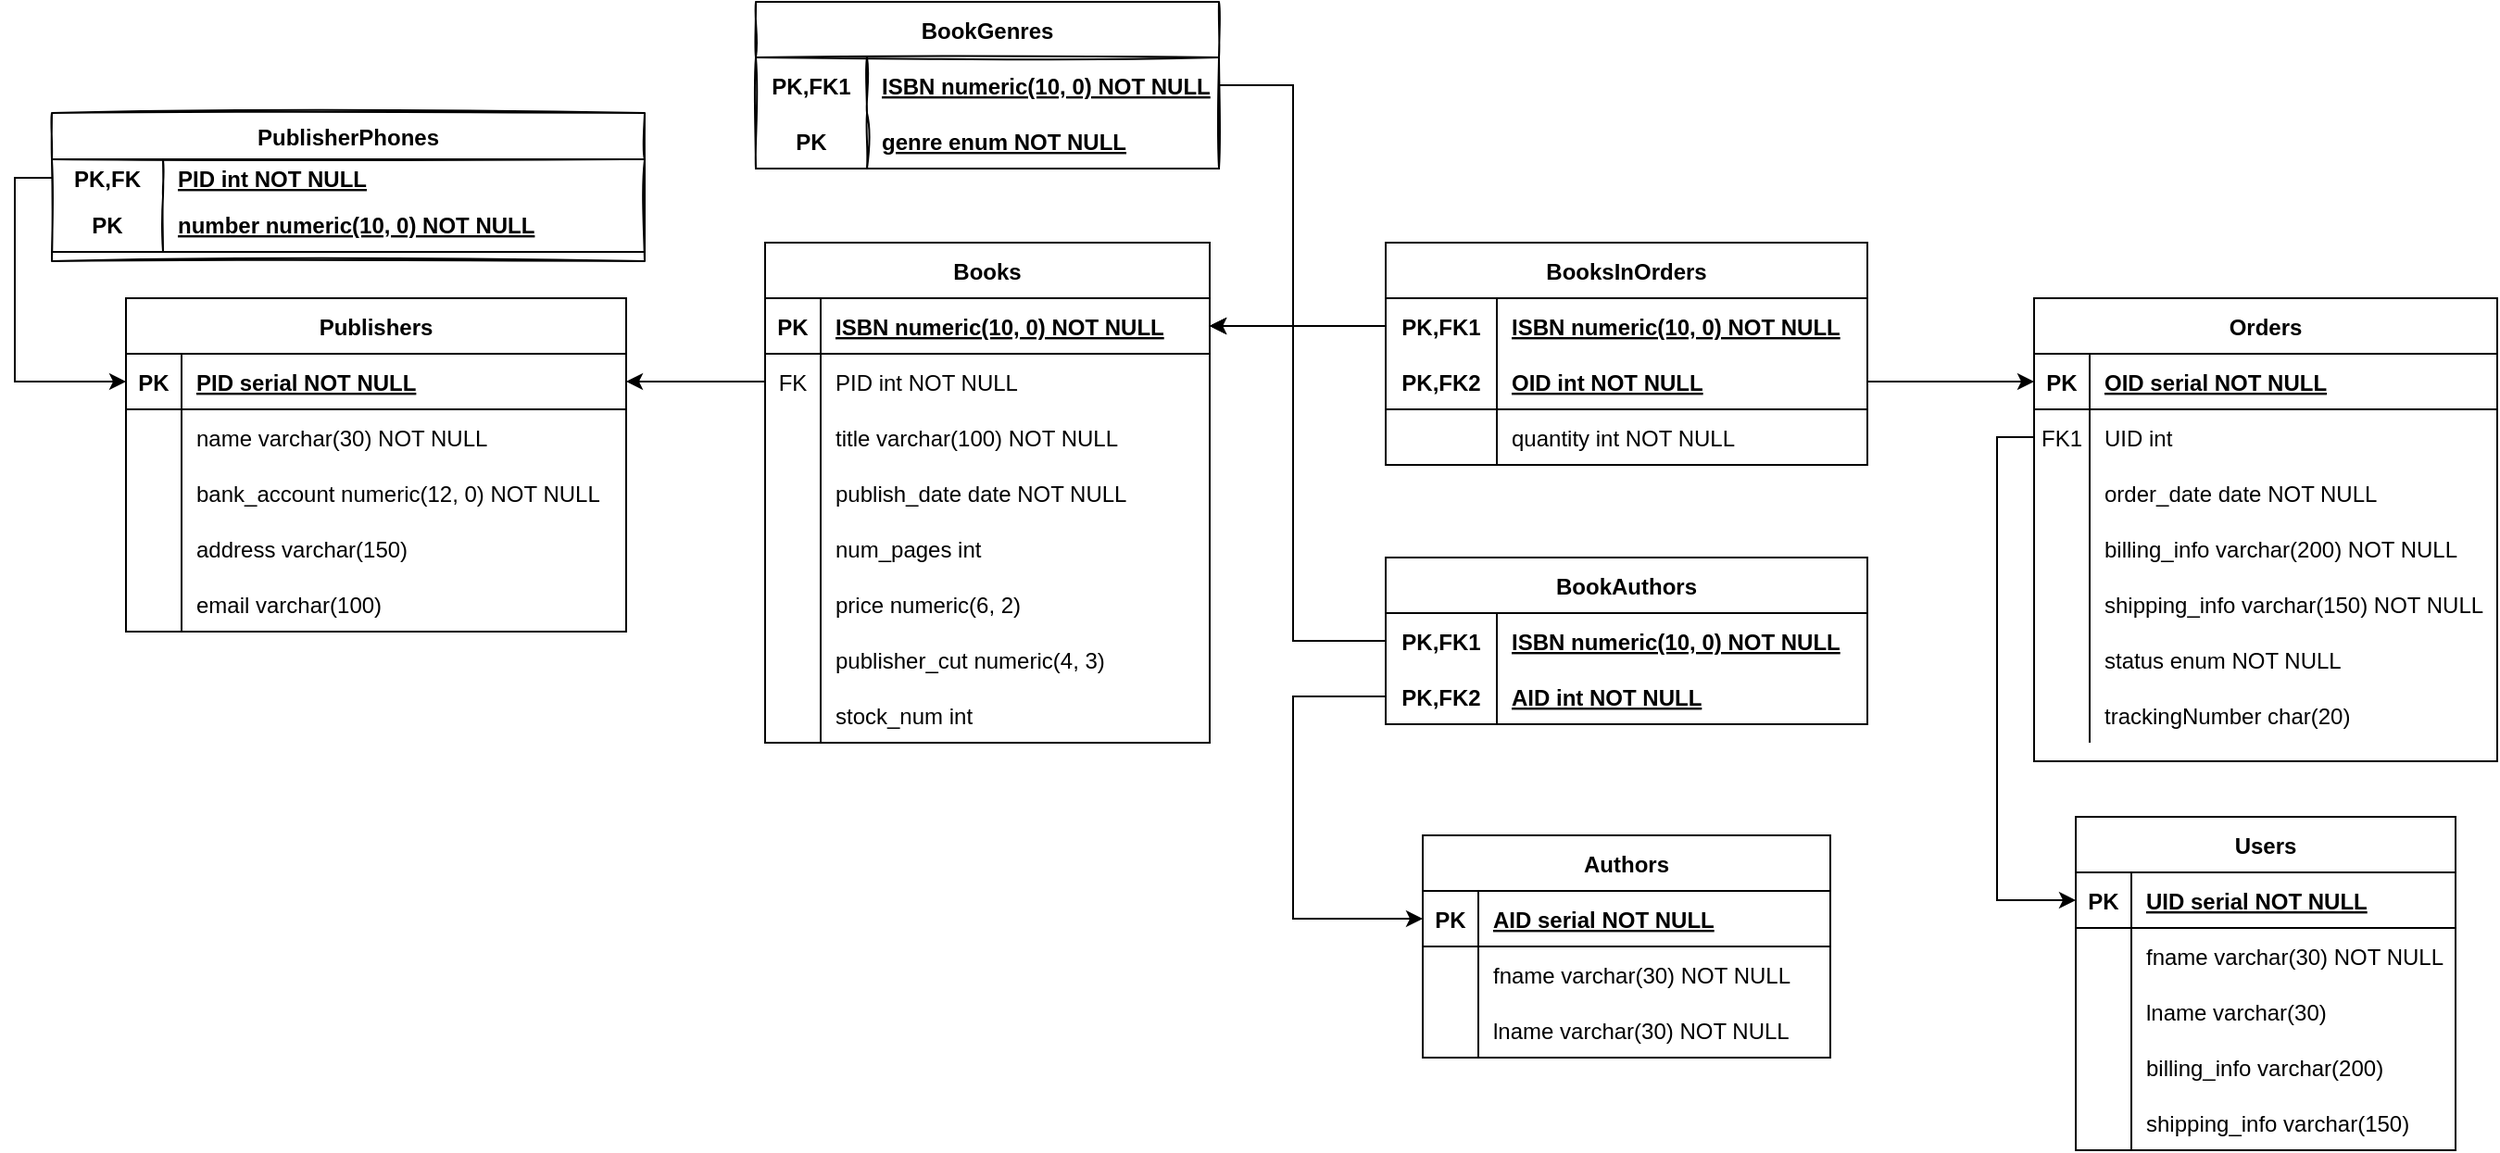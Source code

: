 <mxfile version="20.6.0" type="github">
  <diagram id="R2lEEEUBdFMjLlhIrx00" name="Page-1">
    <mxGraphModel dx="594" dy="1634" grid="1" gridSize="10" guides="1" tooltips="1" connect="1" arrows="1" fold="1" page="1" pageScale="1" pageWidth="850" pageHeight="1100" math="0" shadow="0" extFonts="Permanent Marker^https://fonts.googleapis.com/css?family=Permanent+Marker">
      <root>
        <mxCell id="0" />
        <mxCell id="1" parent="0" />
        <mxCell id="vGTfFU4LSGySebmH3yo2-1" value="Orders" style="shape=table;startSize=30;container=1;collapsible=1;childLayout=tableLayout;fixedRows=1;rowLines=0;fontStyle=1;align=center;resizeLast=1;" parent="1" vertex="1">
          <mxGeometry x="1510" y="130" width="250" height="250" as="geometry" />
        </mxCell>
        <mxCell id="vGTfFU4LSGySebmH3yo2-2" value="" style="shape=partialRectangle;collapsible=0;dropTarget=0;pointerEvents=0;fillColor=none;points=[[0,0.5],[1,0.5]];portConstraint=eastwest;top=0;left=0;right=0;bottom=1;" parent="vGTfFU4LSGySebmH3yo2-1" vertex="1">
          <mxGeometry y="30" width="250" height="30" as="geometry" />
        </mxCell>
        <mxCell id="vGTfFU4LSGySebmH3yo2-3" value="PK" style="shape=partialRectangle;overflow=hidden;connectable=0;fillColor=none;top=0;left=0;bottom=0;right=0;fontStyle=1;" parent="vGTfFU4LSGySebmH3yo2-2" vertex="1">
          <mxGeometry width="30" height="30" as="geometry">
            <mxRectangle width="30" height="30" as="alternateBounds" />
          </mxGeometry>
        </mxCell>
        <mxCell id="vGTfFU4LSGySebmH3yo2-4" value="OID serial NOT NULL " style="shape=partialRectangle;overflow=hidden;connectable=0;fillColor=none;top=0;left=0;bottom=0;right=0;align=left;spacingLeft=6;fontStyle=5;" parent="vGTfFU4LSGySebmH3yo2-2" vertex="1">
          <mxGeometry x="30" width="220" height="30" as="geometry">
            <mxRectangle width="220" height="30" as="alternateBounds" />
          </mxGeometry>
        </mxCell>
        <mxCell id="vGTfFU4LSGySebmH3yo2-5" value="" style="shape=partialRectangle;collapsible=0;dropTarget=0;pointerEvents=0;fillColor=none;points=[[0,0.5],[1,0.5]];portConstraint=eastwest;top=0;left=0;right=0;bottom=0;" parent="vGTfFU4LSGySebmH3yo2-1" vertex="1">
          <mxGeometry y="60" width="250" height="30" as="geometry" />
        </mxCell>
        <mxCell id="vGTfFU4LSGySebmH3yo2-6" value="FK1" style="shape=partialRectangle;overflow=hidden;connectable=0;fillColor=none;top=0;left=0;bottom=0;right=0;" parent="vGTfFU4LSGySebmH3yo2-5" vertex="1">
          <mxGeometry width="30" height="30" as="geometry">
            <mxRectangle width="30" height="30" as="alternateBounds" />
          </mxGeometry>
        </mxCell>
        <mxCell id="vGTfFU4LSGySebmH3yo2-7" value="UID int" style="shape=partialRectangle;overflow=hidden;connectable=0;fillColor=none;top=0;left=0;bottom=0;right=0;align=left;spacingLeft=6;" parent="vGTfFU4LSGySebmH3yo2-5" vertex="1">
          <mxGeometry x="30" width="220" height="30" as="geometry">
            <mxRectangle width="220" height="30" as="alternateBounds" />
          </mxGeometry>
        </mxCell>
        <mxCell id="vGTfFU4LSGySebmH3yo2-8" value="" style="shape=partialRectangle;collapsible=0;dropTarget=0;pointerEvents=0;fillColor=none;points=[[0,0.5],[1,0.5]];portConstraint=eastwest;top=0;left=0;right=0;bottom=0;" parent="vGTfFU4LSGySebmH3yo2-1" vertex="1">
          <mxGeometry y="90" width="250" height="30" as="geometry" />
        </mxCell>
        <mxCell id="vGTfFU4LSGySebmH3yo2-9" value="" style="shape=partialRectangle;overflow=hidden;connectable=0;fillColor=none;top=0;left=0;bottom=0;right=0;" parent="vGTfFU4LSGySebmH3yo2-8" vertex="1">
          <mxGeometry width="30" height="30" as="geometry">
            <mxRectangle width="30" height="30" as="alternateBounds" />
          </mxGeometry>
        </mxCell>
        <mxCell id="vGTfFU4LSGySebmH3yo2-10" value="order_date date NOT NULL" style="shape=partialRectangle;overflow=hidden;connectable=0;fillColor=none;top=0;left=0;bottom=0;right=0;align=left;spacingLeft=6;" parent="vGTfFU4LSGySebmH3yo2-8" vertex="1">
          <mxGeometry x="30" width="220" height="30" as="geometry">
            <mxRectangle width="220" height="30" as="alternateBounds" />
          </mxGeometry>
        </mxCell>
        <mxCell id="vGTfFU4LSGySebmH3yo2-104" value="" style="shape=partialRectangle;collapsible=0;dropTarget=0;pointerEvents=0;fillColor=none;points=[[0,0.5],[1,0.5]];portConstraint=eastwest;top=0;left=0;right=0;bottom=0;" parent="vGTfFU4LSGySebmH3yo2-1" vertex="1">
          <mxGeometry y="120" width="250" height="30" as="geometry" />
        </mxCell>
        <mxCell id="vGTfFU4LSGySebmH3yo2-105" value="" style="shape=partialRectangle;overflow=hidden;connectable=0;fillColor=none;top=0;left=0;bottom=0;right=0;" parent="vGTfFU4LSGySebmH3yo2-104" vertex="1">
          <mxGeometry width="30" height="30" as="geometry">
            <mxRectangle width="30" height="30" as="alternateBounds" />
          </mxGeometry>
        </mxCell>
        <mxCell id="vGTfFU4LSGySebmH3yo2-106" value="billing_info varchar(200) NOT NULL" style="shape=partialRectangle;overflow=hidden;connectable=0;fillColor=none;top=0;left=0;bottom=0;right=0;align=left;spacingLeft=6;" parent="vGTfFU4LSGySebmH3yo2-104" vertex="1">
          <mxGeometry x="30" width="220" height="30" as="geometry">
            <mxRectangle width="220" height="30" as="alternateBounds" />
          </mxGeometry>
        </mxCell>
        <mxCell id="vGTfFU4LSGySebmH3yo2-107" value="" style="shape=partialRectangle;collapsible=0;dropTarget=0;pointerEvents=0;fillColor=none;points=[[0,0.5],[1,0.5]];portConstraint=eastwest;top=0;left=0;right=0;bottom=0;" parent="vGTfFU4LSGySebmH3yo2-1" vertex="1">
          <mxGeometry y="150" width="250" height="30" as="geometry" />
        </mxCell>
        <mxCell id="vGTfFU4LSGySebmH3yo2-108" value="" style="shape=partialRectangle;overflow=hidden;connectable=0;fillColor=none;top=0;left=0;bottom=0;right=0;" parent="vGTfFU4LSGySebmH3yo2-107" vertex="1">
          <mxGeometry width="30" height="30" as="geometry">
            <mxRectangle width="30" height="30" as="alternateBounds" />
          </mxGeometry>
        </mxCell>
        <mxCell id="vGTfFU4LSGySebmH3yo2-109" value="shipping_info varchar(150) NOT NULL" style="shape=partialRectangle;overflow=hidden;connectable=0;fillColor=none;top=0;left=0;bottom=0;right=0;align=left;spacingLeft=6;" parent="vGTfFU4LSGySebmH3yo2-107" vertex="1">
          <mxGeometry x="30" width="220" height="30" as="geometry">
            <mxRectangle width="220" height="30" as="alternateBounds" />
          </mxGeometry>
        </mxCell>
        <mxCell id="vGTfFU4LSGySebmH3yo2-113" value="" style="shape=partialRectangle;collapsible=0;dropTarget=0;pointerEvents=0;fillColor=none;points=[[0,0.5],[1,0.5]];portConstraint=eastwest;top=0;left=0;right=0;bottom=0;" parent="vGTfFU4LSGySebmH3yo2-1" vertex="1">
          <mxGeometry y="180" width="250" height="30" as="geometry" />
        </mxCell>
        <mxCell id="vGTfFU4LSGySebmH3yo2-114" value="" style="shape=partialRectangle;overflow=hidden;connectable=0;fillColor=none;top=0;left=0;bottom=0;right=0;" parent="vGTfFU4LSGySebmH3yo2-113" vertex="1">
          <mxGeometry width="30" height="30" as="geometry">
            <mxRectangle width="30" height="30" as="alternateBounds" />
          </mxGeometry>
        </mxCell>
        <mxCell id="vGTfFU4LSGySebmH3yo2-115" value="status enum NOT NULL" style="shape=partialRectangle;overflow=hidden;connectable=0;fillColor=none;top=0;left=0;bottom=0;right=0;align=left;spacingLeft=6;" parent="vGTfFU4LSGySebmH3yo2-113" vertex="1">
          <mxGeometry x="30" width="220" height="30" as="geometry">
            <mxRectangle width="220" height="30" as="alternateBounds" />
          </mxGeometry>
        </mxCell>
        <mxCell id="vGTfFU4LSGySebmH3yo2-110" value="" style="shape=partialRectangle;collapsible=0;dropTarget=0;pointerEvents=0;fillColor=none;points=[[0,0.5],[1,0.5]];portConstraint=eastwest;top=0;left=0;right=0;bottom=0;" parent="vGTfFU4LSGySebmH3yo2-1" vertex="1">
          <mxGeometry y="210" width="250" height="30" as="geometry" />
        </mxCell>
        <mxCell id="vGTfFU4LSGySebmH3yo2-111" value="" style="shape=partialRectangle;overflow=hidden;connectable=0;fillColor=none;top=0;left=0;bottom=0;right=0;" parent="vGTfFU4LSGySebmH3yo2-110" vertex="1">
          <mxGeometry width="30" height="30" as="geometry">
            <mxRectangle width="30" height="30" as="alternateBounds" />
          </mxGeometry>
        </mxCell>
        <mxCell id="vGTfFU4LSGySebmH3yo2-112" value="trackingNumber char(20)" style="shape=partialRectangle;overflow=hidden;connectable=0;fillColor=none;top=0;left=0;bottom=0;right=0;align=left;spacingLeft=6;" parent="vGTfFU4LSGySebmH3yo2-110" vertex="1">
          <mxGeometry x="30" width="220" height="30" as="geometry">
            <mxRectangle width="220" height="30" as="alternateBounds" />
          </mxGeometry>
        </mxCell>
        <mxCell id="vGTfFU4LSGySebmH3yo2-11" value="Books" style="shape=table;startSize=30;container=1;collapsible=1;childLayout=tableLayout;fixedRows=1;rowLines=0;fontStyle=1;align=center;resizeLast=1;" parent="1" vertex="1">
          <mxGeometry x="825" y="100" width="240" height="270" as="geometry" />
        </mxCell>
        <mxCell id="vGTfFU4LSGySebmH3yo2-12" value="" style="shape=tableRow;horizontal=0;startSize=0;swimlaneHead=0;swimlaneBody=0;fillColor=none;collapsible=0;dropTarget=0;points=[[0,0.5],[1,0.5]];portConstraint=eastwest;top=0;left=0;right=0;bottom=1;" parent="vGTfFU4LSGySebmH3yo2-11" vertex="1">
          <mxGeometry y="30" width="240" height="30" as="geometry" />
        </mxCell>
        <mxCell id="vGTfFU4LSGySebmH3yo2-13" value="PK" style="shape=partialRectangle;connectable=0;fillColor=none;top=0;left=0;bottom=0;right=0;fontStyle=1;overflow=hidden;" parent="vGTfFU4LSGySebmH3yo2-12" vertex="1">
          <mxGeometry width="30" height="30" as="geometry">
            <mxRectangle width="30" height="30" as="alternateBounds" />
          </mxGeometry>
        </mxCell>
        <mxCell id="vGTfFU4LSGySebmH3yo2-14" value="ISBN numeric(10, 0) NOT NULL" style="shape=partialRectangle;connectable=0;fillColor=none;top=0;left=0;bottom=0;right=0;align=left;spacingLeft=6;fontStyle=5;overflow=hidden;" parent="vGTfFU4LSGySebmH3yo2-12" vertex="1">
          <mxGeometry x="30" width="210" height="30" as="geometry">
            <mxRectangle width="210" height="30" as="alternateBounds" />
          </mxGeometry>
        </mxCell>
        <mxCell id="vGTfFU4LSGySebmH3yo2-15" value="" style="shape=tableRow;horizontal=0;startSize=0;swimlaneHead=0;swimlaneBody=0;fillColor=none;collapsible=0;dropTarget=0;points=[[0,0.5],[1,0.5]];portConstraint=eastwest;top=0;left=0;right=0;bottom=0;" parent="vGTfFU4LSGySebmH3yo2-11" vertex="1">
          <mxGeometry y="60" width="240" height="30" as="geometry" />
        </mxCell>
        <mxCell id="vGTfFU4LSGySebmH3yo2-16" value="FK" style="shape=partialRectangle;connectable=0;fillColor=none;top=0;left=0;bottom=0;right=0;editable=1;overflow=hidden;" parent="vGTfFU4LSGySebmH3yo2-15" vertex="1">
          <mxGeometry width="30" height="30" as="geometry">
            <mxRectangle width="30" height="30" as="alternateBounds" />
          </mxGeometry>
        </mxCell>
        <mxCell id="vGTfFU4LSGySebmH3yo2-17" value="PID int NOT NULL" style="shape=partialRectangle;connectable=0;fillColor=none;top=0;left=0;bottom=0;right=0;align=left;spacingLeft=6;overflow=hidden;" parent="vGTfFU4LSGySebmH3yo2-15" vertex="1">
          <mxGeometry x="30" width="210" height="30" as="geometry">
            <mxRectangle width="210" height="30" as="alternateBounds" />
          </mxGeometry>
        </mxCell>
        <mxCell id="vGTfFU4LSGySebmH3yo2-18" value="" style="shape=tableRow;horizontal=0;startSize=0;swimlaneHead=0;swimlaneBody=0;fillColor=none;collapsible=0;dropTarget=0;points=[[0,0.5],[1,0.5]];portConstraint=eastwest;top=0;left=0;right=0;bottom=0;" parent="vGTfFU4LSGySebmH3yo2-11" vertex="1">
          <mxGeometry y="90" width="240" height="30" as="geometry" />
        </mxCell>
        <mxCell id="vGTfFU4LSGySebmH3yo2-19" value="" style="shape=partialRectangle;connectable=0;fillColor=none;top=0;left=0;bottom=0;right=0;editable=1;overflow=hidden;" parent="vGTfFU4LSGySebmH3yo2-18" vertex="1">
          <mxGeometry width="30" height="30" as="geometry">
            <mxRectangle width="30" height="30" as="alternateBounds" />
          </mxGeometry>
        </mxCell>
        <mxCell id="vGTfFU4LSGySebmH3yo2-20" value="title varchar(100) NOT NULL" style="shape=partialRectangle;connectable=0;fillColor=none;top=0;left=0;bottom=0;right=0;align=left;spacingLeft=6;overflow=hidden;" parent="vGTfFU4LSGySebmH3yo2-18" vertex="1">
          <mxGeometry x="30" width="210" height="30" as="geometry">
            <mxRectangle width="210" height="30" as="alternateBounds" />
          </mxGeometry>
        </mxCell>
        <mxCell id="vGTfFU4LSGySebmH3yo2-116" value="" style="shape=tableRow;horizontal=0;startSize=0;swimlaneHead=0;swimlaneBody=0;fillColor=none;collapsible=0;dropTarget=0;points=[[0,0.5],[1,0.5]];portConstraint=eastwest;top=0;left=0;right=0;bottom=0;" parent="vGTfFU4LSGySebmH3yo2-11" vertex="1">
          <mxGeometry y="120" width="240" height="30" as="geometry" />
        </mxCell>
        <mxCell id="vGTfFU4LSGySebmH3yo2-117" value="" style="shape=partialRectangle;connectable=0;fillColor=none;top=0;left=0;bottom=0;right=0;editable=1;overflow=hidden;" parent="vGTfFU4LSGySebmH3yo2-116" vertex="1">
          <mxGeometry width="30" height="30" as="geometry">
            <mxRectangle width="30" height="30" as="alternateBounds" />
          </mxGeometry>
        </mxCell>
        <mxCell id="vGTfFU4LSGySebmH3yo2-118" value="publish_date date NOT NULL" style="shape=partialRectangle;connectable=0;fillColor=none;top=0;left=0;bottom=0;right=0;align=left;spacingLeft=6;overflow=hidden;" parent="vGTfFU4LSGySebmH3yo2-116" vertex="1">
          <mxGeometry x="30" width="210" height="30" as="geometry">
            <mxRectangle width="210" height="30" as="alternateBounds" />
          </mxGeometry>
        </mxCell>
        <mxCell id="vGTfFU4LSGySebmH3yo2-21" value="" style="shape=tableRow;horizontal=0;startSize=0;swimlaneHead=0;swimlaneBody=0;fillColor=none;collapsible=0;dropTarget=0;points=[[0,0.5],[1,0.5]];portConstraint=eastwest;top=0;left=0;right=0;bottom=0;" parent="vGTfFU4LSGySebmH3yo2-11" vertex="1">
          <mxGeometry y="150" width="240" height="30" as="geometry" />
        </mxCell>
        <mxCell id="vGTfFU4LSGySebmH3yo2-22" value="" style="shape=partialRectangle;connectable=0;fillColor=none;top=0;left=0;bottom=0;right=0;editable=1;overflow=hidden;" parent="vGTfFU4LSGySebmH3yo2-21" vertex="1">
          <mxGeometry width="30" height="30" as="geometry">
            <mxRectangle width="30" height="30" as="alternateBounds" />
          </mxGeometry>
        </mxCell>
        <mxCell id="vGTfFU4LSGySebmH3yo2-23" value="num_pages int" style="shape=partialRectangle;connectable=0;fillColor=none;top=0;left=0;bottom=0;right=0;align=left;spacingLeft=6;overflow=hidden;" parent="vGTfFU4LSGySebmH3yo2-21" vertex="1">
          <mxGeometry x="30" width="210" height="30" as="geometry">
            <mxRectangle width="210" height="30" as="alternateBounds" />
          </mxGeometry>
        </mxCell>
        <mxCell id="vGTfFU4LSGySebmH3yo2-24" value="" style="shape=tableRow;horizontal=0;startSize=0;swimlaneHead=0;swimlaneBody=0;fillColor=none;collapsible=0;dropTarget=0;points=[[0,0.5],[1,0.5]];portConstraint=eastwest;top=0;left=0;right=0;bottom=0;" parent="vGTfFU4LSGySebmH3yo2-11" vertex="1">
          <mxGeometry y="180" width="240" height="30" as="geometry" />
        </mxCell>
        <mxCell id="vGTfFU4LSGySebmH3yo2-25" value="" style="shape=partialRectangle;connectable=0;fillColor=none;top=0;left=0;bottom=0;right=0;editable=1;overflow=hidden;" parent="vGTfFU4LSGySebmH3yo2-24" vertex="1">
          <mxGeometry width="30" height="30" as="geometry">
            <mxRectangle width="30" height="30" as="alternateBounds" />
          </mxGeometry>
        </mxCell>
        <mxCell id="vGTfFU4LSGySebmH3yo2-26" value="price numeric(6, 2)" style="shape=partialRectangle;connectable=0;fillColor=none;top=0;left=0;bottom=0;right=0;align=left;spacingLeft=6;overflow=hidden;" parent="vGTfFU4LSGySebmH3yo2-24" vertex="1">
          <mxGeometry x="30" width="210" height="30" as="geometry">
            <mxRectangle width="210" height="30" as="alternateBounds" />
          </mxGeometry>
        </mxCell>
        <mxCell id="vGTfFU4LSGySebmH3yo2-27" value="" style="shape=tableRow;horizontal=0;startSize=0;swimlaneHead=0;swimlaneBody=0;fillColor=none;collapsible=0;dropTarget=0;points=[[0,0.5],[1,0.5]];portConstraint=eastwest;top=0;left=0;right=0;bottom=0;" parent="vGTfFU4LSGySebmH3yo2-11" vertex="1">
          <mxGeometry y="210" width="240" height="30" as="geometry" />
        </mxCell>
        <mxCell id="vGTfFU4LSGySebmH3yo2-28" value="" style="shape=partialRectangle;connectable=0;fillColor=none;top=0;left=0;bottom=0;right=0;editable=1;overflow=hidden;" parent="vGTfFU4LSGySebmH3yo2-27" vertex="1">
          <mxGeometry width="30" height="30" as="geometry">
            <mxRectangle width="30" height="30" as="alternateBounds" />
          </mxGeometry>
        </mxCell>
        <mxCell id="vGTfFU4LSGySebmH3yo2-29" value="publisher_cut numeric(4, 3)" style="shape=partialRectangle;connectable=0;fillColor=none;top=0;left=0;bottom=0;right=0;align=left;spacingLeft=6;overflow=hidden;" parent="vGTfFU4LSGySebmH3yo2-27" vertex="1">
          <mxGeometry x="30" width="210" height="30" as="geometry">
            <mxRectangle width="210" height="30" as="alternateBounds" />
          </mxGeometry>
        </mxCell>
        <mxCell id="vGTfFU4LSGySebmH3yo2-30" value="" style="shape=tableRow;horizontal=0;startSize=0;swimlaneHead=0;swimlaneBody=0;fillColor=none;collapsible=0;dropTarget=0;points=[[0,0.5],[1,0.5]];portConstraint=eastwest;top=0;left=0;right=0;bottom=0;" parent="vGTfFU4LSGySebmH3yo2-11" vertex="1">
          <mxGeometry y="240" width="240" height="30" as="geometry" />
        </mxCell>
        <mxCell id="vGTfFU4LSGySebmH3yo2-31" value="" style="shape=partialRectangle;connectable=0;fillColor=none;top=0;left=0;bottom=0;right=0;editable=1;overflow=hidden;" parent="vGTfFU4LSGySebmH3yo2-30" vertex="1">
          <mxGeometry width="30" height="30" as="geometry">
            <mxRectangle width="30" height="30" as="alternateBounds" />
          </mxGeometry>
        </mxCell>
        <mxCell id="vGTfFU4LSGySebmH3yo2-32" value="stock_num int" style="shape=partialRectangle;connectable=0;fillColor=none;top=0;left=0;bottom=0;right=0;align=left;spacingLeft=6;overflow=hidden;" parent="vGTfFU4LSGySebmH3yo2-30" vertex="1">
          <mxGeometry x="30" width="210" height="30" as="geometry">
            <mxRectangle width="210" height="30" as="alternateBounds" />
          </mxGeometry>
        </mxCell>
        <mxCell id="vGTfFU4LSGySebmH3yo2-33" value="Publishers" style="shape=table;startSize=30;container=1;collapsible=1;childLayout=tableLayout;fixedRows=1;rowLines=0;fontStyle=1;align=center;resizeLast=1;" parent="1" vertex="1">
          <mxGeometry x="480" y="130" width="270" height="180" as="geometry" />
        </mxCell>
        <mxCell id="vGTfFU4LSGySebmH3yo2-34" value="" style="shape=tableRow;horizontal=0;startSize=0;swimlaneHead=0;swimlaneBody=0;fillColor=none;collapsible=0;dropTarget=0;points=[[0,0.5],[1,0.5]];portConstraint=eastwest;top=0;left=0;right=0;bottom=1;" parent="vGTfFU4LSGySebmH3yo2-33" vertex="1">
          <mxGeometry y="30" width="270" height="30" as="geometry" />
        </mxCell>
        <mxCell id="vGTfFU4LSGySebmH3yo2-35" value="PK" style="shape=partialRectangle;connectable=0;fillColor=none;top=0;left=0;bottom=0;right=0;fontStyle=1;overflow=hidden;" parent="vGTfFU4LSGySebmH3yo2-34" vertex="1">
          <mxGeometry width="30" height="30" as="geometry">
            <mxRectangle width="30" height="30" as="alternateBounds" />
          </mxGeometry>
        </mxCell>
        <mxCell id="vGTfFU4LSGySebmH3yo2-36" value="PID serial NOT NULL" style="shape=partialRectangle;connectable=0;fillColor=none;top=0;left=0;bottom=0;right=0;align=left;spacingLeft=6;fontStyle=5;overflow=hidden;" parent="vGTfFU4LSGySebmH3yo2-34" vertex="1">
          <mxGeometry x="30" width="240" height="30" as="geometry">
            <mxRectangle width="240" height="30" as="alternateBounds" />
          </mxGeometry>
        </mxCell>
        <mxCell id="vGTfFU4LSGySebmH3yo2-37" value="" style="shape=tableRow;horizontal=0;startSize=0;swimlaneHead=0;swimlaneBody=0;fillColor=none;collapsible=0;dropTarget=0;points=[[0,0.5],[1,0.5]];portConstraint=eastwest;top=0;left=0;right=0;bottom=0;" parent="vGTfFU4LSGySebmH3yo2-33" vertex="1">
          <mxGeometry y="60" width="270" height="30" as="geometry" />
        </mxCell>
        <mxCell id="vGTfFU4LSGySebmH3yo2-38" value="" style="shape=partialRectangle;connectable=0;fillColor=none;top=0;left=0;bottom=0;right=0;editable=1;overflow=hidden;" parent="vGTfFU4LSGySebmH3yo2-37" vertex="1">
          <mxGeometry width="30" height="30" as="geometry">
            <mxRectangle width="30" height="30" as="alternateBounds" />
          </mxGeometry>
        </mxCell>
        <mxCell id="vGTfFU4LSGySebmH3yo2-39" value="name varchar(30) NOT NULL" style="shape=partialRectangle;connectable=0;fillColor=none;top=0;left=0;bottom=0;right=0;align=left;spacingLeft=6;overflow=hidden;" parent="vGTfFU4LSGySebmH3yo2-37" vertex="1">
          <mxGeometry x="30" width="240" height="30" as="geometry">
            <mxRectangle width="240" height="30" as="alternateBounds" />
          </mxGeometry>
        </mxCell>
        <mxCell id="vGTfFU4LSGySebmH3yo2-40" value="" style="shape=tableRow;horizontal=0;startSize=0;swimlaneHead=0;swimlaneBody=0;fillColor=none;collapsible=0;dropTarget=0;points=[[0,0.5],[1,0.5]];portConstraint=eastwest;top=0;left=0;right=0;bottom=0;" parent="vGTfFU4LSGySebmH3yo2-33" vertex="1">
          <mxGeometry y="90" width="270" height="30" as="geometry" />
        </mxCell>
        <mxCell id="vGTfFU4LSGySebmH3yo2-41" value="" style="shape=partialRectangle;connectable=0;fillColor=none;top=0;left=0;bottom=0;right=0;editable=1;overflow=hidden;" parent="vGTfFU4LSGySebmH3yo2-40" vertex="1">
          <mxGeometry width="30" height="30" as="geometry">
            <mxRectangle width="30" height="30" as="alternateBounds" />
          </mxGeometry>
        </mxCell>
        <mxCell id="vGTfFU4LSGySebmH3yo2-42" value="bank_account numeric(12, 0) NOT NULL" style="shape=partialRectangle;connectable=0;fillColor=none;top=0;left=0;bottom=0;right=0;align=left;spacingLeft=6;overflow=hidden;" parent="vGTfFU4LSGySebmH3yo2-40" vertex="1">
          <mxGeometry x="30" width="240" height="30" as="geometry">
            <mxRectangle width="240" height="30" as="alternateBounds" />
          </mxGeometry>
        </mxCell>
        <mxCell id="vGTfFU4LSGySebmH3yo2-43" value="" style="shape=tableRow;horizontal=0;startSize=0;swimlaneHead=0;swimlaneBody=0;fillColor=none;collapsible=0;dropTarget=0;points=[[0,0.5],[1,0.5]];portConstraint=eastwest;top=0;left=0;right=0;bottom=0;" parent="vGTfFU4LSGySebmH3yo2-33" vertex="1">
          <mxGeometry y="120" width="270" height="30" as="geometry" />
        </mxCell>
        <mxCell id="vGTfFU4LSGySebmH3yo2-44" value="" style="shape=partialRectangle;connectable=0;fillColor=none;top=0;left=0;bottom=0;right=0;editable=1;overflow=hidden;" parent="vGTfFU4LSGySebmH3yo2-43" vertex="1">
          <mxGeometry width="30" height="30" as="geometry">
            <mxRectangle width="30" height="30" as="alternateBounds" />
          </mxGeometry>
        </mxCell>
        <mxCell id="vGTfFU4LSGySebmH3yo2-45" value="address varchar(150)" style="shape=partialRectangle;connectable=0;fillColor=none;top=0;left=0;bottom=0;right=0;align=left;spacingLeft=6;overflow=hidden;" parent="vGTfFU4LSGySebmH3yo2-43" vertex="1">
          <mxGeometry x="30" width="240" height="30" as="geometry">
            <mxRectangle width="240" height="30" as="alternateBounds" />
          </mxGeometry>
        </mxCell>
        <mxCell id="vGTfFU4LSGySebmH3yo2-46" value="" style="shape=tableRow;horizontal=0;startSize=0;swimlaneHead=0;swimlaneBody=0;fillColor=none;collapsible=0;dropTarget=0;points=[[0,0.5],[1,0.5]];portConstraint=eastwest;top=0;left=0;right=0;bottom=0;" parent="vGTfFU4LSGySebmH3yo2-33" vertex="1">
          <mxGeometry y="150" width="270" height="30" as="geometry" />
        </mxCell>
        <mxCell id="vGTfFU4LSGySebmH3yo2-47" value="" style="shape=partialRectangle;connectable=0;fillColor=none;top=0;left=0;bottom=0;right=0;editable=1;overflow=hidden;" parent="vGTfFU4LSGySebmH3yo2-46" vertex="1">
          <mxGeometry width="30" height="30" as="geometry">
            <mxRectangle width="30" height="30" as="alternateBounds" />
          </mxGeometry>
        </mxCell>
        <mxCell id="vGTfFU4LSGySebmH3yo2-48" value="email varchar(100)" style="shape=partialRectangle;connectable=0;fillColor=none;top=0;left=0;bottom=0;right=0;align=left;spacingLeft=6;overflow=hidden;" parent="vGTfFU4LSGySebmH3yo2-46" vertex="1">
          <mxGeometry x="30" width="240" height="30" as="geometry">
            <mxRectangle width="240" height="30" as="alternateBounds" />
          </mxGeometry>
        </mxCell>
        <mxCell id="vGTfFU4LSGySebmH3yo2-49" value="PublisherPhones" style="shape=table;startSize=25;container=1;collapsible=1;childLayout=tableLayout;fixedRows=1;rowLines=0;fontStyle=1;align=center;resizeLast=1;perimeterSpacing=0;swimlaneFillColor=none;shadow=0;swimlaneLine=1;sketch=1;gradientColor=none;fixDash=0;" parent="1" vertex="1">
          <mxGeometry x="440" y="30" width="320" height="80" as="geometry" />
        </mxCell>
        <mxCell id="vGTfFU4LSGySebmH3yo2-50" value="" style="shape=tableRow;horizontal=0;startSize=0;swimlaneHead=0;swimlaneBody=0;fillColor=none;collapsible=0;dropTarget=0;points=[[0,0.5],[1,0.5]];portConstraint=eastwest;top=0;left=0;right=0;bottom=0;" parent="vGTfFU4LSGySebmH3yo2-49" vertex="1">
          <mxGeometry y="25" width="320" height="20" as="geometry" />
        </mxCell>
        <mxCell id="vGTfFU4LSGySebmH3yo2-51" value="PK,FK" style="shape=partialRectangle;connectable=0;fillColor=none;top=0;left=0;bottom=0;right=0;fontStyle=1;overflow=hidden;" parent="vGTfFU4LSGySebmH3yo2-50" vertex="1">
          <mxGeometry width="60" height="20" as="geometry">
            <mxRectangle width="60" height="20" as="alternateBounds" />
          </mxGeometry>
        </mxCell>
        <mxCell id="vGTfFU4LSGySebmH3yo2-52" value="PID int NOT NULL" style="shape=partialRectangle;connectable=0;fillColor=none;top=0;left=0;bottom=0;right=0;align=left;spacingLeft=6;fontStyle=5;overflow=hidden;" parent="vGTfFU4LSGySebmH3yo2-50" vertex="1">
          <mxGeometry x="60" width="260" height="20" as="geometry">
            <mxRectangle width="260" height="20" as="alternateBounds" />
          </mxGeometry>
        </mxCell>
        <mxCell id="vGTfFU4LSGySebmH3yo2-53" value="" style="shape=tableRow;horizontal=0;startSize=0;swimlaneHead=0;swimlaneBody=0;fillColor=none;collapsible=0;dropTarget=0;points=[[0,0.5],[1,0.5]];portConstraint=eastwest;top=0;left=0;right=0;bottom=1;" parent="vGTfFU4LSGySebmH3yo2-49" vertex="1">
          <mxGeometry y="45" width="320" height="30" as="geometry" />
        </mxCell>
        <mxCell id="vGTfFU4LSGySebmH3yo2-54" value="PK" style="shape=partialRectangle;connectable=0;fillColor=none;top=0;left=0;bottom=0;right=0;fontStyle=1;overflow=hidden;" parent="vGTfFU4LSGySebmH3yo2-53" vertex="1">
          <mxGeometry width="60" height="30" as="geometry">
            <mxRectangle width="60" height="30" as="alternateBounds" />
          </mxGeometry>
        </mxCell>
        <mxCell id="vGTfFU4LSGySebmH3yo2-55" value="number numeric(10, 0) NOT NULL" style="shape=partialRectangle;connectable=0;fillColor=none;top=0;left=0;bottom=0;right=0;align=left;spacingLeft=6;fontStyle=5;overflow=hidden;" parent="vGTfFU4LSGySebmH3yo2-53" vertex="1">
          <mxGeometry x="60" width="260" height="30" as="geometry">
            <mxRectangle width="260" height="30" as="alternateBounds" />
          </mxGeometry>
        </mxCell>
        <mxCell id="vGTfFU4LSGySebmH3yo2-57" style="edgeStyle=orthogonalEdgeStyle;rounded=0;orthogonalLoop=1;jettySize=auto;html=1;exitX=0;exitY=0.5;exitDx=0;exitDy=0;entryX=0;entryY=0.5;entryDx=0;entryDy=0;" parent="1" source="vGTfFU4LSGySebmH3yo2-50" target="vGTfFU4LSGySebmH3yo2-34" edge="1">
          <mxGeometry relative="1" as="geometry" />
        </mxCell>
        <mxCell id="vGTfFU4LSGySebmH3yo2-58" style="edgeStyle=orthogonalEdgeStyle;rounded=0;orthogonalLoop=1;jettySize=auto;html=1;exitX=0;exitY=0.5;exitDx=0;exitDy=0;entryX=1;entryY=0.5;entryDx=0;entryDy=0;" parent="1" source="vGTfFU4LSGySebmH3yo2-15" target="vGTfFU4LSGySebmH3yo2-34" edge="1">
          <mxGeometry relative="1" as="geometry" />
        </mxCell>
        <mxCell id="vGTfFU4LSGySebmH3yo2-59" value="BooksInOrders" style="shape=table;startSize=30;container=1;collapsible=1;childLayout=tableLayout;fixedRows=1;rowLines=0;fontStyle=1;align=center;resizeLast=1;" parent="1" vertex="1">
          <mxGeometry x="1160" y="100" width="260" height="120" as="geometry" />
        </mxCell>
        <mxCell id="vGTfFU4LSGySebmH3yo2-60" value="" style="shape=tableRow;horizontal=0;startSize=0;swimlaneHead=0;swimlaneBody=0;fillColor=none;collapsible=0;dropTarget=0;points=[[0,0.5],[1,0.5]];portConstraint=eastwest;top=0;left=0;right=0;bottom=0;" parent="vGTfFU4LSGySebmH3yo2-59" vertex="1">
          <mxGeometry y="30" width="260" height="30" as="geometry" />
        </mxCell>
        <mxCell id="vGTfFU4LSGySebmH3yo2-61" value="PK,FK1" style="shape=partialRectangle;connectable=0;fillColor=none;top=0;left=0;bottom=0;right=0;fontStyle=1;overflow=hidden;" parent="vGTfFU4LSGySebmH3yo2-60" vertex="1">
          <mxGeometry width="60" height="30" as="geometry">
            <mxRectangle width="60" height="30" as="alternateBounds" />
          </mxGeometry>
        </mxCell>
        <mxCell id="vGTfFU4LSGySebmH3yo2-62" value="ISBN numeric(10, 0) NOT NULL" style="shape=partialRectangle;connectable=0;fillColor=none;top=0;left=0;bottom=0;right=0;align=left;spacingLeft=6;fontStyle=5;overflow=hidden;" parent="vGTfFU4LSGySebmH3yo2-60" vertex="1">
          <mxGeometry x="60" width="200" height="30" as="geometry">
            <mxRectangle width="200" height="30" as="alternateBounds" />
          </mxGeometry>
        </mxCell>
        <mxCell id="vGTfFU4LSGySebmH3yo2-63" value="" style="shape=tableRow;horizontal=0;startSize=0;swimlaneHead=0;swimlaneBody=0;fillColor=none;collapsible=0;dropTarget=0;points=[[0,0.5],[1,0.5]];portConstraint=eastwest;top=0;left=0;right=0;bottom=1;" parent="vGTfFU4LSGySebmH3yo2-59" vertex="1">
          <mxGeometry y="60" width="260" height="30" as="geometry" />
        </mxCell>
        <mxCell id="vGTfFU4LSGySebmH3yo2-64" value="PK,FK2" style="shape=partialRectangle;connectable=0;fillColor=none;top=0;left=0;bottom=0;right=0;fontStyle=1;overflow=hidden;" parent="vGTfFU4LSGySebmH3yo2-63" vertex="1">
          <mxGeometry width="60" height="30" as="geometry">
            <mxRectangle width="60" height="30" as="alternateBounds" />
          </mxGeometry>
        </mxCell>
        <mxCell id="vGTfFU4LSGySebmH3yo2-65" value="OID int NOT NULL" style="shape=partialRectangle;connectable=0;fillColor=none;top=0;left=0;bottom=0;right=0;align=left;spacingLeft=6;fontStyle=5;overflow=hidden;" parent="vGTfFU4LSGySebmH3yo2-63" vertex="1">
          <mxGeometry x="60" width="200" height="30" as="geometry">
            <mxRectangle width="200" height="30" as="alternateBounds" />
          </mxGeometry>
        </mxCell>
        <mxCell id="vGTfFU4LSGySebmH3yo2-66" value="" style="shape=tableRow;horizontal=0;startSize=0;swimlaneHead=0;swimlaneBody=0;fillColor=none;collapsible=0;dropTarget=0;points=[[0,0.5],[1,0.5]];portConstraint=eastwest;top=0;left=0;right=0;bottom=0;" parent="vGTfFU4LSGySebmH3yo2-59" vertex="1">
          <mxGeometry y="90" width="260" height="30" as="geometry" />
        </mxCell>
        <mxCell id="vGTfFU4LSGySebmH3yo2-67" value="" style="shape=partialRectangle;connectable=0;fillColor=none;top=0;left=0;bottom=0;right=0;editable=1;overflow=hidden;" parent="vGTfFU4LSGySebmH3yo2-66" vertex="1">
          <mxGeometry width="60" height="30" as="geometry">
            <mxRectangle width="60" height="30" as="alternateBounds" />
          </mxGeometry>
        </mxCell>
        <mxCell id="vGTfFU4LSGySebmH3yo2-68" value="quantity int NOT NULL" style="shape=partialRectangle;connectable=0;fillColor=none;top=0;left=0;bottom=0;right=0;align=left;spacingLeft=6;overflow=hidden;" parent="vGTfFU4LSGySebmH3yo2-66" vertex="1">
          <mxGeometry x="60" width="200" height="30" as="geometry">
            <mxRectangle width="200" height="30" as="alternateBounds" />
          </mxGeometry>
        </mxCell>
        <mxCell id="vGTfFU4LSGySebmH3yo2-72" style="edgeStyle=orthogonalEdgeStyle;rounded=0;orthogonalLoop=1;jettySize=auto;html=1;entryX=1;entryY=0.5;entryDx=0;entryDy=0;" parent="1" source="vGTfFU4LSGySebmH3yo2-60" target="vGTfFU4LSGySebmH3yo2-12" edge="1">
          <mxGeometry relative="1" as="geometry" />
        </mxCell>
        <mxCell id="vGTfFU4LSGySebmH3yo2-73" style="edgeStyle=orthogonalEdgeStyle;rounded=0;orthogonalLoop=1;jettySize=auto;html=1;entryX=0;entryY=0.5;entryDx=0;entryDy=0;" parent="1" source="vGTfFU4LSGySebmH3yo2-63" target="vGTfFU4LSGySebmH3yo2-2" edge="1">
          <mxGeometry relative="1" as="geometry" />
        </mxCell>
        <mxCell id="vGTfFU4LSGySebmH3yo2-87" value="Users" style="shape=table;startSize=30;container=1;collapsible=1;childLayout=tableLayout;fixedRows=1;rowLines=0;fontStyle=1;align=center;resizeLast=1;" parent="1" vertex="1">
          <mxGeometry x="1532.5" y="410" width="205" height="180" as="geometry" />
        </mxCell>
        <mxCell id="vGTfFU4LSGySebmH3yo2-88" value="" style="shape=tableRow;horizontal=0;startSize=0;swimlaneHead=0;swimlaneBody=0;fillColor=none;collapsible=0;dropTarget=0;points=[[0,0.5],[1,0.5]];portConstraint=eastwest;top=0;left=0;right=0;bottom=1;" parent="vGTfFU4LSGySebmH3yo2-87" vertex="1">
          <mxGeometry y="30" width="205" height="30" as="geometry" />
        </mxCell>
        <mxCell id="vGTfFU4LSGySebmH3yo2-89" value="PK" style="shape=partialRectangle;connectable=0;fillColor=none;top=0;left=0;bottom=0;right=0;fontStyle=1;overflow=hidden;" parent="vGTfFU4LSGySebmH3yo2-88" vertex="1">
          <mxGeometry width="30" height="30" as="geometry">
            <mxRectangle width="30" height="30" as="alternateBounds" />
          </mxGeometry>
        </mxCell>
        <mxCell id="vGTfFU4LSGySebmH3yo2-90" value="UID serial NOT NULL" style="shape=partialRectangle;connectable=0;fillColor=none;top=0;left=0;bottom=0;right=0;align=left;spacingLeft=6;fontStyle=5;overflow=hidden;" parent="vGTfFU4LSGySebmH3yo2-88" vertex="1">
          <mxGeometry x="30" width="175" height="30" as="geometry">
            <mxRectangle width="175" height="30" as="alternateBounds" />
          </mxGeometry>
        </mxCell>
        <mxCell id="vGTfFU4LSGySebmH3yo2-91" value="" style="shape=tableRow;horizontal=0;startSize=0;swimlaneHead=0;swimlaneBody=0;fillColor=none;collapsible=0;dropTarget=0;points=[[0,0.5],[1,0.5]];portConstraint=eastwest;top=0;left=0;right=0;bottom=0;" parent="vGTfFU4LSGySebmH3yo2-87" vertex="1">
          <mxGeometry y="60" width="205" height="30" as="geometry" />
        </mxCell>
        <mxCell id="vGTfFU4LSGySebmH3yo2-92" value="" style="shape=partialRectangle;connectable=0;fillColor=none;top=0;left=0;bottom=0;right=0;editable=1;overflow=hidden;" parent="vGTfFU4LSGySebmH3yo2-91" vertex="1">
          <mxGeometry width="30" height="30" as="geometry">
            <mxRectangle width="30" height="30" as="alternateBounds" />
          </mxGeometry>
        </mxCell>
        <mxCell id="vGTfFU4LSGySebmH3yo2-93" value="fname varchar(30) NOT NULL" style="shape=partialRectangle;connectable=0;fillColor=none;top=0;left=0;bottom=0;right=0;align=left;spacingLeft=6;overflow=hidden;" parent="vGTfFU4LSGySebmH3yo2-91" vertex="1">
          <mxGeometry x="30" width="175" height="30" as="geometry">
            <mxRectangle width="175" height="30" as="alternateBounds" />
          </mxGeometry>
        </mxCell>
        <mxCell id="vGTfFU4LSGySebmH3yo2-94" value="" style="shape=tableRow;horizontal=0;startSize=0;swimlaneHead=0;swimlaneBody=0;fillColor=none;collapsible=0;dropTarget=0;points=[[0,0.5],[1,0.5]];portConstraint=eastwest;top=0;left=0;right=0;bottom=0;" parent="vGTfFU4LSGySebmH3yo2-87" vertex="1">
          <mxGeometry y="90" width="205" height="30" as="geometry" />
        </mxCell>
        <mxCell id="vGTfFU4LSGySebmH3yo2-95" value="" style="shape=partialRectangle;connectable=0;fillColor=none;top=0;left=0;bottom=0;right=0;editable=1;overflow=hidden;" parent="vGTfFU4LSGySebmH3yo2-94" vertex="1">
          <mxGeometry width="30" height="30" as="geometry">
            <mxRectangle width="30" height="30" as="alternateBounds" />
          </mxGeometry>
        </mxCell>
        <mxCell id="vGTfFU4LSGySebmH3yo2-96" value="lname varchar(30)" style="shape=partialRectangle;connectable=0;fillColor=none;top=0;left=0;bottom=0;right=0;align=left;spacingLeft=6;overflow=hidden;" parent="vGTfFU4LSGySebmH3yo2-94" vertex="1">
          <mxGeometry x="30" width="175" height="30" as="geometry">
            <mxRectangle width="175" height="30" as="alternateBounds" />
          </mxGeometry>
        </mxCell>
        <mxCell id="vGTfFU4LSGySebmH3yo2-97" value="" style="shape=tableRow;horizontal=0;startSize=0;swimlaneHead=0;swimlaneBody=0;fillColor=none;collapsible=0;dropTarget=0;points=[[0,0.5],[1,0.5]];portConstraint=eastwest;top=0;left=0;right=0;bottom=0;" parent="vGTfFU4LSGySebmH3yo2-87" vertex="1">
          <mxGeometry y="120" width="205" height="30" as="geometry" />
        </mxCell>
        <mxCell id="vGTfFU4LSGySebmH3yo2-98" value="" style="shape=partialRectangle;connectable=0;fillColor=none;top=0;left=0;bottom=0;right=0;editable=1;overflow=hidden;" parent="vGTfFU4LSGySebmH3yo2-97" vertex="1">
          <mxGeometry width="30" height="30" as="geometry">
            <mxRectangle width="30" height="30" as="alternateBounds" />
          </mxGeometry>
        </mxCell>
        <mxCell id="vGTfFU4LSGySebmH3yo2-99" value="billing_info varchar(200)" style="shape=partialRectangle;connectable=0;fillColor=none;top=0;left=0;bottom=0;right=0;align=left;spacingLeft=6;overflow=hidden;" parent="vGTfFU4LSGySebmH3yo2-97" vertex="1">
          <mxGeometry x="30" width="175" height="30" as="geometry">
            <mxRectangle width="175" height="30" as="alternateBounds" />
          </mxGeometry>
        </mxCell>
        <mxCell id="vGTfFU4LSGySebmH3yo2-100" value="" style="shape=tableRow;horizontal=0;startSize=0;swimlaneHead=0;swimlaneBody=0;fillColor=none;collapsible=0;dropTarget=0;points=[[0,0.5],[1,0.5]];portConstraint=eastwest;top=0;left=0;right=0;bottom=0;" parent="vGTfFU4LSGySebmH3yo2-87" vertex="1">
          <mxGeometry y="150" width="205" height="30" as="geometry" />
        </mxCell>
        <mxCell id="vGTfFU4LSGySebmH3yo2-101" value="" style="shape=partialRectangle;connectable=0;fillColor=none;top=0;left=0;bottom=0;right=0;editable=1;overflow=hidden;" parent="vGTfFU4LSGySebmH3yo2-100" vertex="1">
          <mxGeometry width="30" height="30" as="geometry">
            <mxRectangle width="30" height="30" as="alternateBounds" />
          </mxGeometry>
        </mxCell>
        <mxCell id="vGTfFU4LSGySebmH3yo2-102" value="shipping_info varchar(150)" style="shape=partialRectangle;connectable=0;fillColor=none;top=0;left=0;bottom=0;right=0;align=left;spacingLeft=6;overflow=hidden;" parent="vGTfFU4LSGySebmH3yo2-100" vertex="1">
          <mxGeometry x="30" width="175" height="30" as="geometry">
            <mxRectangle width="175" height="30" as="alternateBounds" />
          </mxGeometry>
        </mxCell>
        <mxCell id="vGTfFU4LSGySebmH3yo2-103" style="edgeStyle=orthogonalEdgeStyle;rounded=0;orthogonalLoop=1;jettySize=auto;html=1;entryX=0;entryY=0.5;entryDx=0;entryDy=0;" parent="1" source="vGTfFU4LSGySebmH3yo2-5" target="vGTfFU4LSGySebmH3yo2-88" edge="1">
          <mxGeometry relative="1" as="geometry" />
        </mxCell>
        <mxCell id="vGTfFU4LSGySebmH3yo2-119" value="BookGenres" style="shape=table;startSize=30;container=1;collapsible=1;childLayout=tableLayout;fixedRows=1;rowLines=0;fontStyle=1;align=center;resizeLast=1;sketch=1;" parent="1" vertex="1">
          <mxGeometry x="820" y="-30" width="250" height="90" as="geometry" />
        </mxCell>
        <mxCell id="vGTfFU4LSGySebmH3yo2-120" value="" style="shape=tableRow;horizontal=0;startSize=0;swimlaneHead=0;swimlaneBody=0;fillColor=none;collapsible=0;dropTarget=0;points=[[0,0.5],[1,0.5]];portConstraint=eastwest;top=0;left=0;right=0;bottom=0;" parent="vGTfFU4LSGySebmH3yo2-119" vertex="1">
          <mxGeometry y="30" width="250" height="30" as="geometry" />
        </mxCell>
        <mxCell id="vGTfFU4LSGySebmH3yo2-121" value="PK,FK1" style="shape=partialRectangle;connectable=0;fillColor=none;top=0;left=0;bottom=0;right=0;fontStyle=1;overflow=hidden;" parent="vGTfFU4LSGySebmH3yo2-120" vertex="1">
          <mxGeometry width="60" height="30" as="geometry">
            <mxRectangle width="60" height="30" as="alternateBounds" />
          </mxGeometry>
        </mxCell>
        <mxCell id="vGTfFU4LSGySebmH3yo2-122" value="ISBN numeric(10, 0) NOT NULL" style="shape=partialRectangle;connectable=0;fillColor=none;top=0;left=0;bottom=0;right=0;align=left;spacingLeft=6;fontStyle=5;overflow=hidden;" parent="vGTfFU4LSGySebmH3yo2-120" vertex="1">
          <mxGeometry x="60" width="190" height="30" as="geometry">
            <mxRectangle width="190" height="30" as="alternateBounds" />
          </mxGeometry>
        </mxCell>
        <mxCell id="vGTfFU4LSGySebmH3yo2-123" value="" style="shape=tableRow;horizontal=0;startSize=0;swimlaneHead=0;swimlaneBody=0;fillColor=none;collapsible=0;dropTarget=0;points=[[0,0.5],[1,0.5]];portConstraint=eastwest;top=0;left=0;right=0;bottom=1;" parent="vGTfFU4LSGySebmH3yo2-119" vertex="1">
          <mxGeometry y="60" width="250" height="30" as="geometry" />
        </mxCell>
        <mxCell id="vGTfFU4LSGySebmH3yo2-124" value="PK" style="shape=partialRectangle;connectable=0;fillColor=none;top=0;left=0;bottom=0;right=0;fontStyle=1;overflow=hidden;" parent="vGTfFU4LSGySebmH3yo2-123" vertex="1">
          <mxGeometry width="60" height="30" as="geometry">
            <mxRectangle width="60" height="30" as="alternateBounds" />
          </mxGeometry>
        </mxCell>
        <mxCell id="vGTfFU4LSGySebmH3yo2-125" value="genre enum NOT NULL" style="shape=partialRectangle;connectable=0;fillColor=none;top=0;left=0;bottom=0;right=0;align=left;spacingLeft=6;fontStyle=5;overflow=hidden;" parent="vGTfFU4LSGySebmH3yo2-123" vertex="1">
          <mxGeometry x="60" width="190" height="30" as="geometry">
            <mxRectangle width="190" height="30" as="alternateBounds" />
          </mxGeometry>
        </mxCell>
        <mxCell id="vGTfFU4LSGySebmH3yo2-132" style="edgeStyle=orthogonalEdgeStyle;rounded=0;orthogonalLoop=1;jettySize=auto;html=1;entryX=1;entryY=0.5;entryDx=0;entryDy=0;exitX=1;exitY=0.5;exitDx=0;exitDy=0;" parent="1" source="vGTfFU4LSGySebmH3yo2-120" target="vGTfFU4LSGySebmH3yo2-12" edge="1">
          <mxGeometry relative="1" as="geometry">
            <Array as="points">
              <mxPoint x="1110" y="15" />
              <mxPoint x="1110" y="145" />
            </Array>
          </mxGeometry>
        </mxCell>
        <mxCell id="vGTfFU4LSGySebmH3yo2-146" value="Authors" style="shape=table;startSize=30;container=1;collapsible=1;childLayout=tableLayout;fixedRows=1;rowLines=0;fontStyle=1;align=center;resizeLast=1;sketch=0;" parent="1" vertex="1">
          <mxGeometry x="1180" y="420" width="220" height="120" as="geometry" />
        </mxCell>
        <mxCell id="vGTfFU4LSGySebmH3yo2-147" value="" style="shape=tableRow;horizontal=0;startSize=0;swimlaneHead=0;swimlaneBody=0;fillColor=none;collapsible=0;dropTarget=0;points=[[0,0.5],[1,0.5]];portConstraint=eastwest;top=0;left=0;right=0;bottom=1;sketch=0;" parent="vGTfFU4LSGySebmH3yo2-146" vertex="1">
          <mxGeometry y="30" width="220" height="30" as="geometry" />
        </mxCell>
        <mxCell id="vGTfFU4LSGySebmH3yo2-148" value="PK" style="shape=partialRectangle;connectable=0;fillColor=none;top=0;left=0;bottom=0;right=0;fontStyle=1;overflow=hidden;sketch=0;" parent="vGTfFU4LSGySebmH3yo2-147" vertex="1">
          <mxGeometry width="30" height="30" as="geometry">
            <mxRectangle width="30" height="30" as="alternateBounds" />
          </mxGeometry>
        </mxCell>
        <mxCell id="vGTfFU4LSGySebmH3yo2-149" value="AID serial NOT NULL" style="shape=partialRectangle;connectable=0;fillColor=none;top=0;left=0;bottom=0;right=0;align=left;spacingLeft=6;fontStyle=5;overflow=hidden;sketch=0;" parent="vGTfFU4LSGySebmH3yo2-147" vertex="1">
          <mxGeometry x="30" width="190" height="30" as="geometry">
            <mxRectangle width="190" height="30" as="alternateBounds" />
          </mxGeometry>
        </mxCell>
        <mxCell id="vGTfFU4LSGySebmH3yo2-150" value="" style="shape=tableRow;horizontal=0;startSize=0;swimlaneHead=0;swimlaneBody=0;fillColor=none;collapsible=0;dropTarget=0;points=[[0,0.5],[1,0.5]];portConstraint=eastwest;top=0;left=0;right=0;bottom=0;sketch=0;" parent="vGTfFU4LSGySebmH3yo2-146" vertex="1">
          <mxGeometry y="60" width="220" height="30" as="geometry" />
        </mxCell>
        <mxCell id="vGTfFU4LSGySebmH3yo2-151" value="" style="shape=partialRectangle;connectable=0;fillColor=none;top=0;left=0;bottom=0;right=0;editable=1;overflow=hidden;sketch=0;" parent="vGTfFU4LSGySebmH3yo2-150" vertex="1">
          <mxGeometry width="30" height="30" as="geometry">
            <mxRectangle width="30" height="30" as="alternateBounds" />
          </mxGeometry>
        </mxCell>
        <mxCell id="vGTfFU4LSGySebmH3yo2-152" value="fname varchar(30) NOT NULL" style="shape=partialRectangle;connectable=0;fillColor=none;top=0;left=0;bottom=0;right=0;align=left;spacingLeft=6;overflow=hidden;sketch=0;" parent="vGTfFU4LSGySebmH3yo2-150" vertex="1">
          <mxGeometry x="30" width="190" height="30" as="geometry">
            <mxRectangle width="190" height="30" as="alternateBounds" />
          </mxGeometry>
        </mxCell>
        <mxCell id="vGTfFU4LSGySebmH3yo2-153" value="" style="shape=tableRow;horizontal=0;startSize=0;swimlaneHead=0;swimlaneBody=0;fillColor=none;collapsible=0;dropTarget=0;points=[[0,0.5],[1,0.5]];portConstraint=eastwest;top=0;left=0;right=0;bottom=0;sketch=0;" parent="vGTfFU4LSGySebmH3yo2-146" vertex="1">
          <mxGeometry y="90" width="220" height="30" as="geometry" />
        </mxCell>
        <mxCell id="vGTfFU4LSGySebmH3yo2-154" value="" style="shape=partialRectangle;connectable=0;fillColor=none;top=0;left=0;bottom=0;right=0;editable=1;overflow=hidden;sketch=0;" parent="vGTfFU4LSGySebmH3yo2-153" vertex="1">
          <mxGeometry width="30" height="30" as="geometry">
            <mxRectangle width="30" height="30" as="alternateBounds" />
          </mxGeometry>
        </mxCell>
        <mxCell id="vGTfFU4LSGySebmH3yo2-155" value="lname varchar(30) NOT NULL" style="shape=partialRectangle;connectable=0;fillColor=none;top=0;left=0;bottom=0;right=0;align=left;spacingLeft=6;overflow=hidden;sketch=0;" parent="vGTfFU4LSGySebmH3yo2-153" vertex="1">
          <mxGeometry x="30" width="190" height="30" as="geometry">
            <mxRectangle width="190" height="30" as="alternateBounds" />
          </mxGeometry>
        </mxCell>
        <mxCell id="vGTfFU4LSGySebmH3yo2-162" style="edgeStyle=orthogonalEdgeStyle;rounded=0;orthogonalLoop=1;jettySize=auto;html=1;exitX=0;exitY=0.5;exitDx=0;exitDy=0;entryX=1;entryY=0.5;entryDx=0;entryDy=0;" parent="1" target="vGTfFU4LSGySebmH3yo2-147" edge="1">
          <mxGeometry relative="1" as="geometry" />
        </mxCell>
        <mxCell id="vGTfFU4LSGySebmH3yo2-163" value="BookAuthors" style="shape=table;startSize=30;container=1;collapsible=1;childLayout=tableLayout;fixedRows=1;rowLines=0;fontStyle=1;align=center;resizeLast=1;sketch=0;" parent="1" vertex="1">
          <mxGeometry x="1160" y="270" width="260" height="90" as="geometry" />
        </mxCell>
        <mxCell id="vGTfFU4LSGySebmH3yo2-164" value="" style="shape=tableRow;horizontal=0;startSize=0;swimlaneHead=0;swimlaneBody=0;fillColor=none;collapsible=0;dropTarget=0;points=[[0,0.5],[1,0.5]];portConstraint=eastwest;top=0;left=0;right=0;bottom=0;sketch=0;" parent="vGTfFU4LSGySebmH3yo2-163" vertex="1">
          <mxGeometry y="30" width="260" height="30" as="geometry" />
        </mxCell>
        <mxCell id="vGTfFU4LSGySebmH3yo2-165" value="PK,FK1" style="shape=partialRectangle;connectable=0;fillColor=none;top=0;left=0;bottom=0;right=0;fontStyle=1;overflow=hidden;sketch=0;" parent="vGTfFU4LSGySebmH3yo2-164" vertex="1">
          <mxGeometry width="60" height="30" as="geometry">
            <mxRectangle width="60" height="30" as="alternateBounds" />
          </mxGeometry>
        </mxCell>
        <mxCell id="vGTfFU4LSGySebmH3yo2-166" value="ISBN numeric(10, 0) NOT NULL" style="shape=partialRectangle;connectable=0;fillColor=none;top=0;left=0;bottom=0;right=0;align=left;spacingLeft=6;fontStyle=5;overflow=hidden;sketch=0;" parent="vGTfFU4LSGySebmH3yo2-164" vertex="1">
          <mxGeometry x="60" width="200" height="30" as="geometry">
            <mxRectangle width="200" height="30" as="alternateBounds" />
          </mxGeometry>
        </mxCell>
        <mxCell id="vGTfFU4LSGySebmH3yo2-167" value="" style="shape=tableRow;horizontal=0;startSize=0;swimlaneHead=0;swimlaneBody=0;fillColor=none;collapsible=0;dropTarget=0;points=[[0,0.5],[1,0.5]];portConstraint=eastwest;top=0;left=0;right=0;bottom=1;sketch=0;" parent="vGTfFU4LSGySebmH3yo2-163" vertex="1">
          <mxGeometry y="60" width="260" height="30" as="geometry" />
        </mxCell>
        <mxCell id="vGTfFU4LSGySebmH3yo2-168" value="PK,FK2" style="shape=partialRectangle;connectable=0;fillColor=none;top=0;left=0;bottom=0;right=0;fontStyle=1;overflow=hidden;sketch=0;" parent="vGTfFU4LSGySebmH3yo2-167" vertex="1">
          <mxGeometry width="60" height="30" as="geometry">
            <mxRectangle width="60" height="30" as="alternateBounds" />
          </mxGeometry>
        </mxCell>
        <mxCell id="vGTfFU4LSGySebmH3yo2-169" value="AID int NOT NULL" style="shape=partialRectangle;connectable=0;fillColor=none;top=0;left=0;bottom=0;right=0;align=left;spacingLeft=6;fontStyle=5;overflow=hidden;sketch=0;" parent="vGTfFU4LSGySebmH3yo2-167" vertex="1">
          <mxGeometry x="60" width="200" height="30" as="geometry">
            <mxRectangle width="200" height="30" as="alternateBounds" />
          </mxGeometry>
        </mxCell>
        <mxCell id="vGTfFU4LSGySebmH3yo2-176" style="edgeStyle=orthogonalEdgeStyle;rounded=0;orthogonalLoop=1;jettySize=auto;html=1;exitX=0;exitY=0.5;exitDx=0;exitDy=0;entryX=1;entryY=0.5;entryDx=0;entryDy=0;" parent="1" source="vGTfFU4LSGySebmH3yo2-164" target="vGTfFU4LSGySebmH3yo2-12" edge="1">
          <mxGeometry relative="1" as="geometry">
            <Array as="points">
              <mxPoint x="1110" y="315" />
              <mxPoint x="1110" y="145" />
            </Array>
          </mxGeometry>
        </mxCell>
        <mxCell id="vGTfFU4LSGySebmH3yo2-178" style="edgeStyle=orthogonalEdgeStyle;rounded=0;orthogonalLoop=1;jettySize=auto;html=1;entryX=0;entryY=0.5;entryDx=0;entryDy=0;exitX=0;exitY=0.5;exitDx=0;exitDy=0;" parent="1" source="vGTfFU4LSGySebmH3yo2-167" target="vGTfFU4LSGySebmH3yo2-147" edge="1">
          <mxGeometry relative="1" as="geometry">
            <Array as="points">
              <mxPoint x="1110" y="345" />
              <mxPoint x="1110" y="465" />
            </Array>
          </mxGeometry>
        </mxCell>
      </root>
    </mxGraphModel>
  </diagram>
</mxfile>
